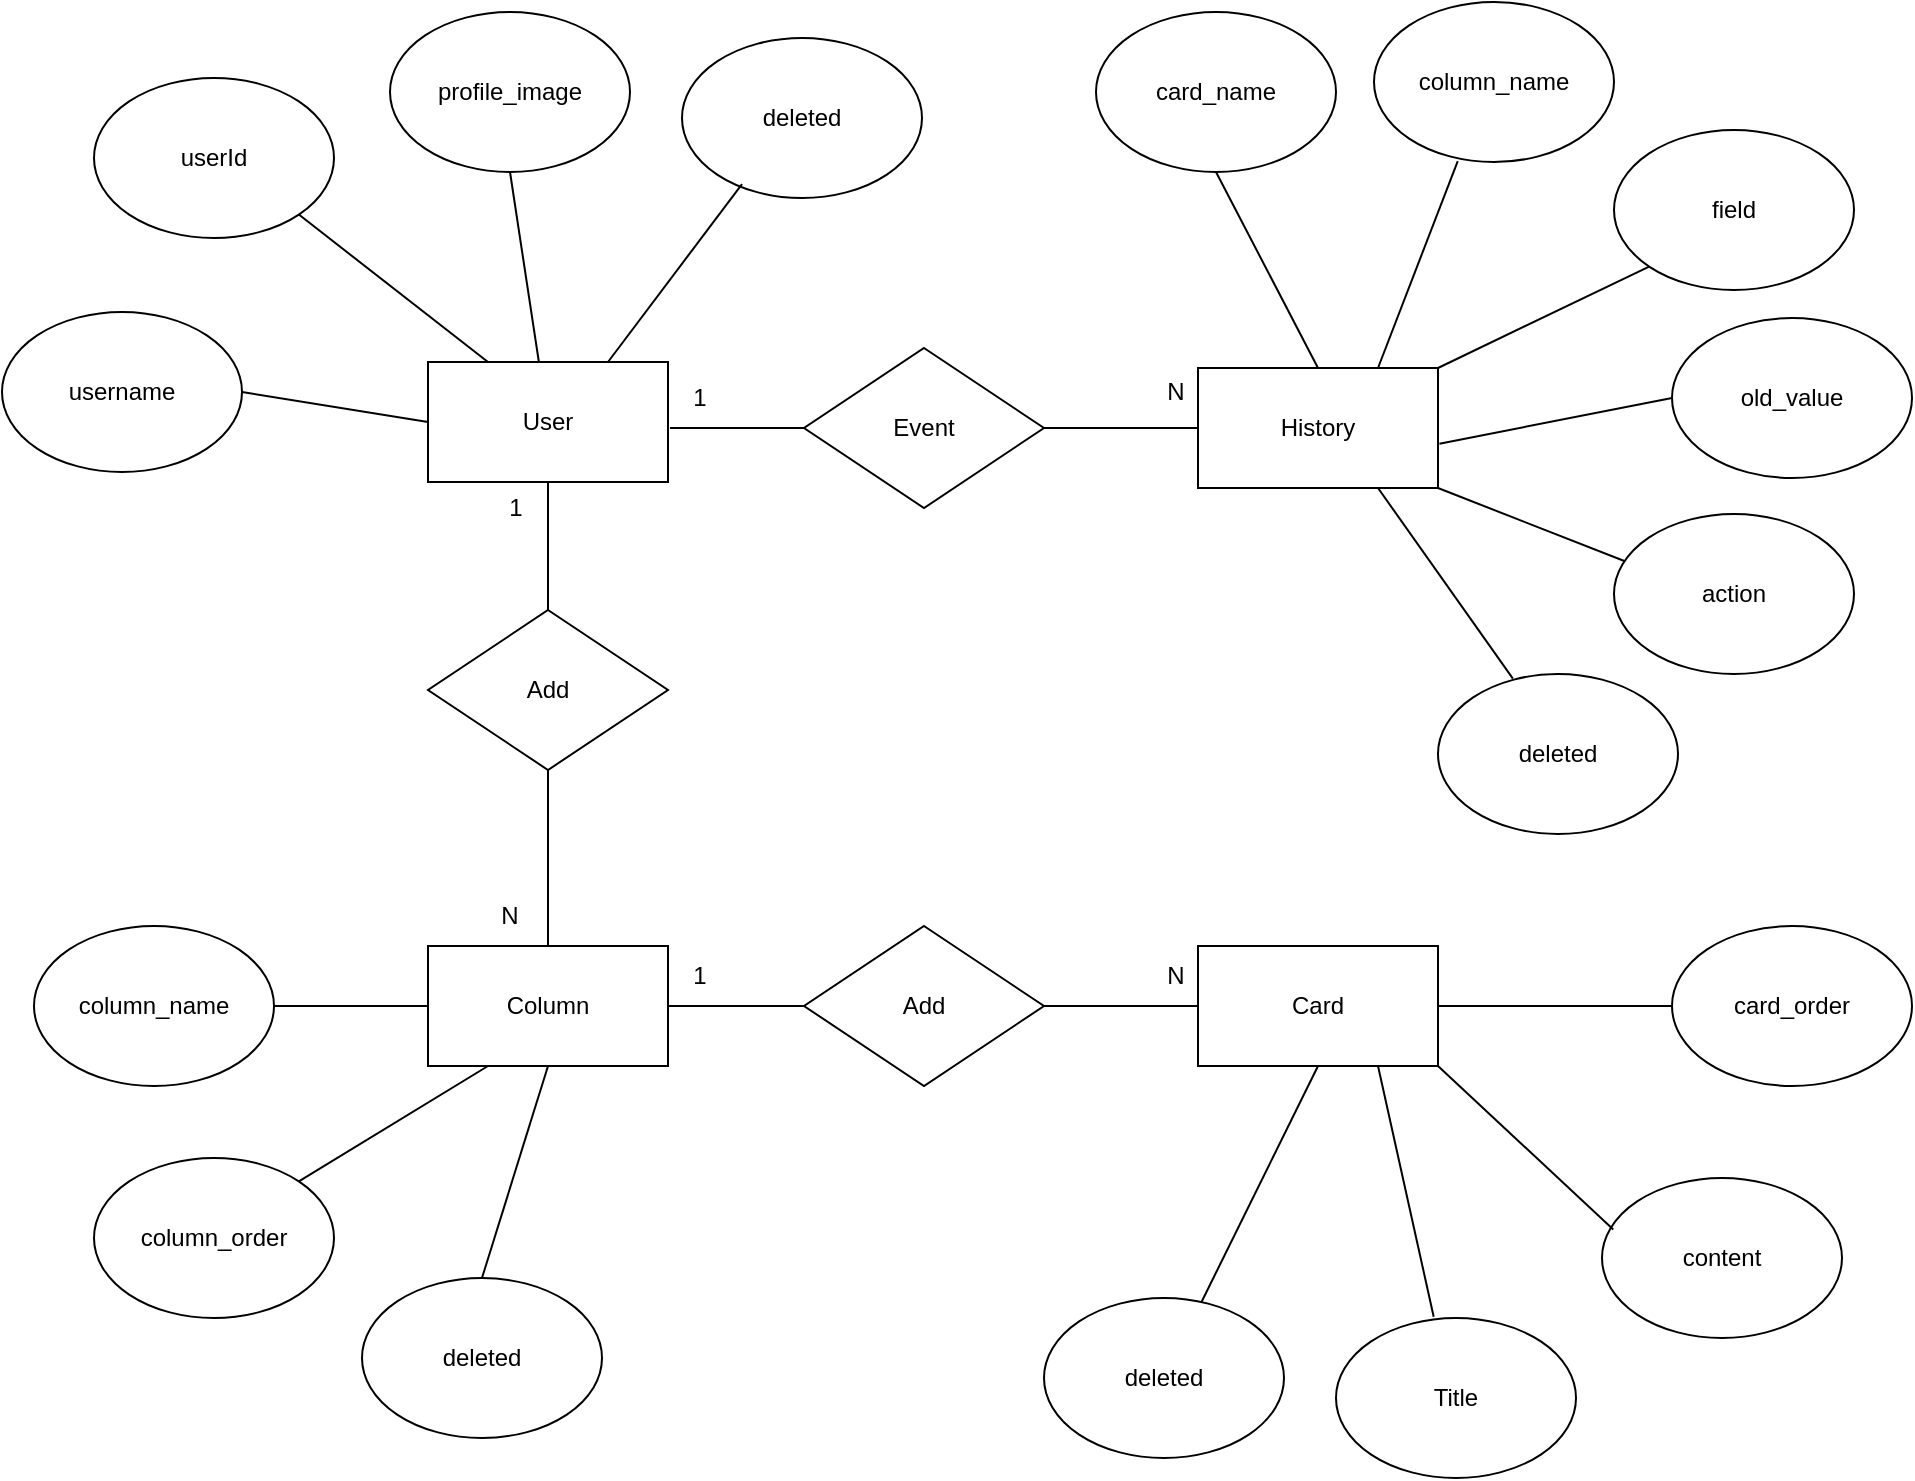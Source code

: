 <mxfile version="17.4.0" type="github" pages="2">
  <diagram id="R2lEEEUBdFMjLlhIrx00" name="ER-diagram">
    <mxGraphModel dx="1426" dy="783" grid="1" gridSize="10" guides="1" tooltips="1" connect="1" arrows="1" fold="1" page="1" pageScale="1" pageWidth="850" pageHeight="1100" math="0" shadow="0" extFonts="Permanent Marker^https://fonts.googleapis.com/css?family=Permanent+Marker">
      <root>
        <mxCell id="0" />
        <mxCell id="1" parent="0" />
        <mxCell id="cfTX0fv1FB1LnRoCR7CJ-1" value="User" style="rounded=0;whiteSpace=wrap;html=1;" parent="1" vertex="1">
          <mxGeometry x="283" y="362" width="120" height="60" as="geometry" />
        </mxCell>
        <mxCell id="cfTX0fv1FB1LnRoCR7CJ-3" value="Card" style="rounded=0;whiteSpace=wrap;html=1;" parent="1" vertex="1">
          <mxGeometry x="668" y="654" width="120" height="60" as="geometry" />
        </mxCell>
        <mxCell id="cfTX0fv1FB1LnRoCR7CJ-6" value="Column" style="rounded=0;whiteSpace=wrap;html=1;" parent="1" vertex="1">
          <mxGeometry x="283" y="654" width="120" height="60" as="geometry" />
        </mxCell>
        <mxCell id="cfTX0fv1FB1LnRoCR7CJ-7" value="Add" style="rhombus;whiteSpace=wrap;html=1;" parent="1" vertex="1">
          <mxGeometry x="471" y="644" width="120" height="80" as="geometry" />
        </mxCell>
        <mxCell id="cfTX0fv1FB1LnRoCR7CJ-8" value="" style="endArrow=none;html=1;rounded=0;exitX=1;exitY=0.5;exitDx=0;exitDy=0;entryX=0;entryY=0.5;entryDx=0;entryDy=0;" parent="1" source="cfTX0fv1FB1LnRoCR7CJ-6" target="cfTX0fv1FB1LnRoCR7CJ-7" edge="1">
          <mxGeometry width="50" height="50" relative="1" as="geometry">
            <mxPoint x="469" y="684" as="sourcePoint" />
            <mxPoint x="519" y="634" as="targetPoint" />
          </mxGeometry>
        </mxCell>
        <mxCell id="cfTX0fv1FB1LnRoCR7CJ-9" value="" style="endArrow=none;html=1;rounded=0;entryX=0;entryY=0.5;entryDx=0;entryDy=0;exitX=1;exitY=0.5;exitDx=0;exitDy=0;" parent="1" source="cfTX0fv1FB1LnRoCR7CJ-7" target="cfTX0fv1FB1LnRoCR7CJ-3" edge="1">
          <mxGeometry width="50" height="50" relative="1" as="geometry">
            <mxPoint x="469" y="684" as="sourcePoint" />
            <mxPoint x="519" y="634" as="targetPoint" />
          </mxGeometry>
        </mxCell>
        <mxCell id="cfTX0fv1FB1LnRoCR7CJ-10" value="1" style="text;html=1;strokeColor=none;fillColor=none;align=center;verticalAlign=middle;whiteSpace=wrap;rounded=0;" parent="1" vertex="1">
          <mxGeometry x="389" y="654" width="60" height="30" as="geometry" />
        </mxCell>
        <mxCell id="cfTX0fv1FB1LnRoCR7CJ-11" value="N" style="text;html=1;strokeColor=none;fillColor=none;align=center;verticalAlign=middle;whiteSpace=wrap;rounded=0;" parent="1" vertex="1">
          <mxGeometry x="627" y="654" width="60" height="30" as="geometry" />
        </mxCell>
        <mxCell id="cfTX0fv1FB1LnRoCR7CJ-14" value="History" style="rounded=0;whiteSpace=wrap;html=1;" parent="1" vertex="1">
          <mxGeometry x="668" y="365" width="120" height="60" as="geometry" />
        </mxCell>
        <mxCell id="cfTX0fv1FB1LnRoCR7CJ-15" value="card_name" style="ellipse;whiteSpace=wrap;html=1;" parent="1" vertex="1">
          <mxGeometry x="617" y="187" width="120" height="80" as="geometry" />
        </mxCell>
        <mxCell id="cfTX0fv1FB1LnRoCR7CJ-17" value="action" style="ellipse;whiteSpace=wrap;html=1;" parent="1" vertex="1">
          <mxGeometry x="876" y="438" width="120" height="80" as="geometry" />
        </mxCell>
        <mxCell id="cfTX0fv1FB1LnRoCR7CJ-26" value="1" style="text;html=1;strokeColor=none;fillColor=none;align=center;verticalAlign=middle;whiteSpace=wrap;rounded=0;" parent="1" vertex="1">
          <mxGeometry x="389" y="365" width="60" height="30" as="geometry" />
        </mxCell>
        <mxCell id="cfTX0fv1FB1LnRoCR7CJ-27" value="N" style="text;html=1;strokeColor=none;fillColor=none;align=center;verticalAlign=middle;whiteSpace=wrap;rounded=0;" parent="1" vertex="1">
          <mxGeometry x="627" y="362" width="60" height="30" as="geometry" />
        </mxCell>
        <mxCell id="cfTX0fv1FB1LnRoCR7CJ-31" value="" style="endArrow=none;html=1;rounded=0;exitX=0.5;exitY=0;exitDx=0;exitDy=0;entryX=0.5;entryY=1;entryDx=0;entryDy=0;" parent="1" source="cfTX0fv1FB1LnRoCR7CJ-14" target="cfTX0fv1FB1LnRoCR7CJ-15" edge="1">
          <mxGeometry width="50" height="50" relative="1" as="geometry">
            <mxPoint x="762" y="311" as="sourcePoint" />
            <mxPoint x="812" y="261" as="targetPoint" />
          </mxGeometry>
        </mxCell>
        <mxCell id="cfTX0fv1FB1LnRoCR7CJ-32" value="" style="endArrow=none;html=1;rounded=0;exitX=1;exitY=1;exitDx=0;exitDy=0;entryX=0.043;entryY=0.294;entryDx=0;entryDy=0;entryPerimeter=0;" parent="1" source="cfTX0fv1FB1LnRoCR7CJ-14" target="cfTX0fv1FB1LnRoCR7CJ-17" edge="1">
          <mxGeometry width="50" height="50" relative="1" as="geometry">
            <mxPoint x="794" y="350" as="sourcePoint" />
            <mxPoint x="651.0" y="294" as="targetPoint" />
          </mxGeometry>
        </mxCell>
        <mxCell id="cfTX0fv1FB1LnRoCR7CJ-37" value="Add" style="rhombus;whiteSpace=wrap;html=1;" parent="1" vertex="1">
          <mxGeometry x="283" y="486" width="120" height="80" as="geometry" />
        </mxCell>
        <mxCell id="cfTX0fv1FB1LnRoCR7CJ-39" value="" style="endArrow=none;html=1;rounded=0;entryX=0.5;entryY=1;entryDx=0;entryDy=0;exitX=0.5;exitY=0;exitDx=0;exitDy=0;" parent="1" source="cfTX0fv1FB1LnRoCR7CJ-6" target="cfTX0fv1FB1LnRoCR7CJ-37" edge="1">
          <mxGeometry width="50" height="50" relative="1" as="geometry">
            <mxPoint x="329" y="557" as="sourcePoint" />
            <mxPoint x="379" y="507" as="targetPoint" />
          </mxGeometry>
        </mxCell>
        <mxCell id="cfTX0fv1FB1LnRoCR7CJ-40" value="" style="endArrow=none;html=1;rounded=0;entryX=0.5;entryY=1;entryDx=0;entryDy=0;exitX=0.5;exitY=0;exitDx=0;exitDy=0;" parent="1" source="cfTX0fv1FB1LnRoCR7CJ-37" target="cfTX0fv1FB1LnRoCR7CJ-1" edge="1">
          <mxGeometry width="50" height="50" relative="1" as="geometry">
            <mxPoint x="161" y="617" as="sourcePoint" />
            <mxPoint x="210.92" y="547.92" as="targetPoint" />
          </mxGeometry>
        </mxCell>
        <mxCell id="cfTX0fv1FB1LnRoCR7CJ-43" value="N" style="text;html=1;strokeColor=none;fillColor=none;align=center;verticalAlign=middle;whiteSpace=wrap;rounded=0;" parent="1" vertex="1">
          <mxGeometry x="294" y="624" width="60" height="30" as="geometry" />
        </mxCell>
        <mxCell id="cfTX0fv1FB1LnRoCR7CJ-44" value="1" style="text;html=1;strokeColor=none;fillColor=none;align=center;verticalAlign=middle;whiteSpace=wrap;rounded=0;" parent="1" vertex="1">
          <mxGeometry x="297" y="420" width="60" height="30" as="geometry" />
        </mxCell>
        <mxCell id="cfTX0fv1FB1LnRoCR7CJ-48" value="Title" style="ellipse;whiteSpace=wrap;html=1;" parent="1" vertex="1">
          <mxGeometry x="737" y="840" width="120" height="80" as="geometry" />
        </mxCell>
        <mxCell id="cfTX0fv1FB1LnRoCR7CJ-49" value="content" style="ellipse;whiteSpace=wrap;html=1;" parent="1" vertex="1">
          <mxGeometry x="870" y="770" width="120" height="80" as="geometry" />
        </mxCell>
        <mxCell id="cfTX0fv1FB1LnRoCR7CJ-50" value="" style="endArrow=none;html=1;rounded=0;entryX=0.75;entryY=1;entryDx=0;entryDy=0;exitX=0.407;exitY=-0.008;exitDx=0;exitDy=0;exitPerimeter=0;" parent="1" source="cfTX0fv1FB1LnRoCR7CJ-48" target="cfTX0fv1FB1LnRoCR7CJ-3" edge="1">
          <mxGeometry width="50" height="50" relative="1" as="geometry">
            <mxPoint x="394" y="605" as="sourcePoint" />
            <mxPoint x="444" y="555" as="targetPoint" />
          </mxGeometry>
        </mxCell>
        <mxCell id="cfTX0fv1FB1LnRoCR7CJ-51" value="" style="endArrow=none;html=1;rounded=0;entryX=1;entryY=1;entryDx=0;entryDy=0;exitX=0.047;exitY=0.322;exitDx=0;exitDy=0;exitPerimeter=0;" parent="1" source="cfTX0fv1FB1LnRoCR7CJ-49" target="cfTX0fv1FB1LnRoCR7CJ-3" edge="1">
          <mxGeometry width="50" height="50" relative="1" as="geometry">
            <mxPoint x="771.64" y="794.6" as="sourcePoint" />
            <mxPoint x="739" y="724" as="targetPoint" />
          </mxGeometry>
        </mxCell>
        <mxCell id="cfTX0fv1FB1LnRoCR7CJ-52" value="username" style="ellipse;whiteSpace=wrap;html=1;" parent="1" vertex="1">
          <mxGeometry x="70" y="337" width="120" height="80" as="geometry" />
        </mxCell>
        <mxCell id="cfTX0fv1FB1LnRoCR7CJ-53" value="" style="endArrow=none;html=1;rounded=0;entryX=1;entryY=0.5;entryDx=0;entryDy=0;exitX=0;exitY=0.5;exitDx=0;exitDy=0;" parent="1" source="cfTX0fv1FB1LnRoCR7CJ-1" target="cfTX0fv1FB1LnRoCR7CJ-52" edge="1">
          <mxGeometry width="50" height="50" relative="1" as="geometry">
            <mxPoint x="363" y="506" as="sourcePoint" />
            <mxPoint x="413" y="456" as="targetPoint" />
          </mxGeometry>
        </mxCell>
        <mxCell id="cfTX0fv1FB1LnRoCR7CJ-54" value="profile_image" style="ellipse;whiteSpace=wrap;html=1;" parent="1" vertex="1">
          <mxGeometry x="264" y="187" width="120" height="80" as="geometry" />
        </mxCell>
        <mxCell id="cfTX0fv1FB1LnRoCR7CJ-55" value="" style="endArrow=none;html=1;rounded=0;entryX=0.5;entryY=1;entryDx=0;entryDy=0;" parent="1" source="cfTX0fv1FB1LnRoCR7CJ-1" target="cfTX0fv1FB1LnRoCR7CJ-54" edge="1">
          <mxGeometry width="50" height="50" relative="1" as="geometry">
            <mxPoint x="413" y="387" as="sourcePoint" />
            <mxPoint x="482.0" y="387" as="targetPoint" />
          </mxGeometry>
        </mxCell>
        <mxCell id="cfTX0fv1FB1LnRoCR7CJ-56" value="userId" style="ellipse;whiteSpace=wrap;html=1;" parent="1" vertex="1">
          <mxGeometry x="116" y="220" width="120" height="80" as="geometry" />
        </mxCell>
        <mxCell id="cfTX0fv1FB1LnRoCR7CJ-57" value="" style="endArrow=none;html=1;rounded=0;entryX=1;entryY=1;entryDx=0;entryDy=0;exitX=0.25;exitY=0;exitDx=0;exitDy=0;" parent="1" source="cfTX0fv1FB1LnRoCR7CJ-1" target="cfTX0fv1FB1LnRoCR7CJ-56" edge="1">
          <mxGeometry width="50" height="50" relative="1" as="geometry">
            <mxPoint x="413" y="372" as="sourcePoint" />
            <mxPoint x="499.574" y="322.284" as="targetPoint" />
          </mxGeometry>
        </mxCell>
        <mxCell id="cfTX0fv1FB1LnRoCR7CJ-58" value="column_name" style="ellipse;whiteSpace=wrap;html=1;" parent="1" vertex="1">
          <mxGeometry x="756" y="182" width="120" height="80" as="geometry" />
        </mxCell>
        <mxCell id="cfTX0fv1FB1LnRoCR7CJ-59" value="field" style="ellipse;whiteSpace=wrap;html=1;" parent="1" vertex="1">
          <mxGeometry x="876" y="246" width="120" height="80" as="geometry" />
        </mxCell>
        <mxCell id="cfTX0fv1FB1LnRoCR7CJ-60" value="" style="endArrow=none;html=1;rounded=0;entryX=0.349;entryY=0.994;entryDx=0;entryDy=0;exitX=0.75;exitY=0;exitDx=0;exitDy=0;entryPerimeter=0;" parent="1" source="cfTX0fv1FB1LnRoCR7CJ-14" target="cfTX0fv1FB1LnRoCR7CJ-58" edge="1">
          <mxGeometry width="50" height="50" relative="1" as="geometry">
            <mxPoint x="808" y="453" as="sourcePoint" />
            <mxPoint x="858" y="403" as="targetPoint" />
          </mxGeometry>
        </mxCell>
        <mxCell id="cfTX0fv1FB1LnRoCR7CJ-61" value="" style="endArrow=none;html=1;rounded=0;entryX=0;entryY=1;entryDx=0;entryDy=0;exitX=1;exitY=0;exitDx=0;exitDy=0;" parent="1" source="cfTX0fv1FB1LnRoCR7CJ-14" target="cfTX0fv1FB1LnRoCR7CJ-59" edge="1">
          <mxGeometry width="50" height="50" relative="1" as="geometry">
            <mxPoint x="764" y="350" as="sourcePoint" />
            <mxPoint x="702" y="230" as="targetPoint" />
          </mxGeometry>
        </mxCell>
        <mxCell id="cfTX0fv1FB1LnRoCR7CJ-62" value="old_value" style="ellipse;whiteSpace=wrap;html=1;" parent="1" vertex="1">
          <mxGeometry x="905" y="340" width="120" height="80" as="geometry" />
        </mxCell>
        <mxCell id="cfTX0fv1FB1LnRoCR7CJ-63" value="" style="endArrow=none;html=1;rounded=0;exitX=1.006;exitY=0.631;exitDx=0;exitDy=0;entryX=0;entryY=0.5;entryDx=0;entryDy=0;exitPerimeter=0;" parent="1" source="cfTX0fv1FB1LnRoCR7CJ-14" target="cfTX0fv1FB1LnRoCR7CJ-62" edge="1">
          <mxGeometry width="50" height="50" relative="1" as="geometry">
            <mxPoint x="854" y="365" as="sourcePoint" />
            <mxPoint x="962.44" y="332.08" as="targetPoint" />
          </mxGeometry>
        </mxCell>
        <mxCell id="cfTX0fv1FB1LnRoCR7CJ-65" value="column_name" style="ellipse;whiteSpace=wrap;html=1;" parent="1" vertex="1">
          <mxGeometry x="86" y="644" width="120" height="80" as="geometry" />
        </mxCell>
        <mxCell id="cfTX0fv1FB1LnRoCR7CJ-67" value="" style="endArrow=none;html=1;rounded=0;entryX=0;entryY=0.5;entryDx=0;entryDy=0;exitX=1;exitY=0.5;exitDx=0;exitDy=0;" parent="1" source="cfTX0fv1FB1LnRoCR7CJ-65" target="cfTX0fv1FB1LnRoCR7CJ-6" edge="1">
          <mxGeometry width="50" height="50" relative="1" as="geometry">
            <mxPoint x="86" y="545" as="sourcePoint" />
            <mxPoint x="136" y="495" as="targetPoint" />
          </mxGeometry>
        </mxCell>
        <mxCell id="cfTX0fv1FB1LnRoCR7CJ-68" value="column_order" style="ellipse;whiteSpace=wrap;html=1;" parent="1" vertex="1">
          <mxGeometry x="116" y="760" width="120" height="80" as="geometry" />
        </mxCell>
        <mxCell id="cfTX0fv1FB1LnRoCR7CJ-69" value="card_order" style="ellipse;whiteSpace=wrap;html=1;" parent="1" vertex="1">
          <mxGeometry x="905" y="644" width="120" height="80" as="geometry" />
        </mxCell>
        <mxCell id="cfTX0fv1FB1LnRoCR7CJ-70" value="" style="endArrow=none;html=1;rounded=0;entryX=0;entryY=0.5;entryDx=0;entryDy=0;exitX=1;exitY=0.5;exitDx=0;exitDy=0;" parent="1" source="cfTX0fv1FB1LnRoCR7CJ-3" target="cfTX0fv1FB1LnRoCR7CJ-69" edge="1">
          <mxGeometry width="50" height="50" relative="1" as="geometry">
            <mxPoint x="490" y="520" as="sourcePoint" />
            <mxPoint x="540" y="470" as="targetPoint" />
          </mxGeometry>
        </mxCell>
        <mxCell id="cfTX0fv1FB1LnRoCR7CJ-71" value="" style="endArrow=none;html=1;rounded=0;entryX=0.25;entryY=1;entryDx=0;entryDy=0;exitX=1;exitY=0;exitDx=0;exitDy=0;" parent="1" source="cfTX0fv1FB1LnRoCR7CJ-68" target="cfTX0fv1FB1LnRoCR7CJ-6" edge="1">
          <mxGeometry width="50" height="50" relative="1" as="geometry">
            <mxPoint x="490" y="520" as="sourcePoint" />
            <mxPoint x="540" y="470" as="targetPoint" />
          </mxGeometry>
        </mxCell>
        <mxCell id="cfTX0fv1FB1LnRoCR7CJ-72" value="Event" style="rhombus;whiteSpace=wrap;html=1;" parent="1" vertex="1">
          <mxGeometry x="471" y="355" width="120" height="80" as="geometry" />
        </mxCell>
        <mxCell id="cfTX0fv1FB1LnRoCR7CJ-75" value="" style="endArrow=none;html=1;rounded=0;entryX=0.25;entryY=1;entryDx=0;entryDy=0;exitX=0;exitY=0.5;exitDx=0;exitDy=0;" parent="1" source="cfTX0fv1FB1LnRoCR7CJ-72" target="cfTX0fv1FB1LnRoCR7CJ-26" edge="1">
          <mxGeometry width="50" height="50" relative="1" as="geometry">
            <mxPoint x="353" y="496" as="sourcePoint" />
            <mxPoint x="353" y="432" as="targetPoint" />
          </mxGeometry>
        </mxCell>
        <mxCell id="cfTX0fv1FB1LnRoCR7CJ-76" value="" style="endArrow=none;html=1;rounded=0;entryX=1;entryY=0.5;entryDx=0;entryDy=0;exitX=0;exitY=0.5;exitDx=0;exitDy=0;" parent="1" source="cfTX0fv1FB1LnRoCR7CJ-14" target="cfTX0fv1FB1LnRoCR7CJ-72" edge="1">
          <mxGeometry width="50" height="50" relative="1" as="geometry">
            <mxPoint x="481" y="405" as="sourcePoint" />
            <mxPoint x="414" y="405" as="targetPoint" />
          </mxGeometry>
        </mxCell>
        <mxCell id="cfTX0fv1FB1LnRoCR7CJ-77" value="deleted" style="ellipse;whiteSpace=wrap;html=1;" parent="1" vertex="1">
          <mxGeometry x="410" y="200" width="120" height="80" as="geometry" />
        </mxCell>
        <mxCell id="cfTX0fv1FB1LnRoCR7CJ-78" value="" style="endArrow=none;html=1;rounded=0;entryX=0.25;entryY=0.913;entryDx=0;entryDy=0;entryPerimeter=0;exitX=0.75;exitY=0;exitDx=0;exitDy=0;" parent="1" source="cfTX0fv1FB1LnRoCR7CJ-1" target="cfTX0fv1FB1LnRoCR7CJ-77" edge="1">
          <mxGeometry width="50" height="50" relative="1" as="geometry">
            <mxPoint x="490" y="550" as="sourcePoint" />
            <mxPoint x="540" y="500" as="targetPoint" />
          </mxGeometry>
        </mxCell>
        <mxCell id="cfTX0fv1FB1LnRoCR7CJ-79" value="deleted" style="ellipse;whiteSpace=wrap;html=1;" parent="1" vertex="1">
          <mxGeometry x="788" y="518" width="120" height="80" as="geometry" />
        </mxCell>
        <mxCell id="cfTX0fv1FB1LnRoCR7CJ-80" value="" style="endArrow=none;html=1;rounded=0;entryX=0.312;entryY=0.029;entryDx=0;entryDy=0;entryPerimeter=0;exitX=0.75;exitY=1;exitDx=0;exitDy=0;" parent="1" source="cfTX0fv1FB1LnRoCR7CJ-14" target="cfTX0fv1FB1LnRoCR7CJ-79" edge="1">
          <mxGeometry width="50" height="50" relative="1" as="geometry">
            <mxPoint x="383" y="372" as="sourcePoint" />
            <mxPoint x="450" y="283.04" as="targetPoint" />
          </mxGeometry>
        </mxCell>
        <mxCell id="cfTX0fv1FB1LnRoCR7CJ-82" value="deleted" style="ellipse;whiteSpace=wrap;html=1;" parent="1" vertex="1">
          <mxGeometry x="591" y="830" width="120" height="80" as="geometry" />
        </mxCell>
        <mxCell id="cfTX0fv1FB1LnRoCR7CJ-83" value="" style="endArrow=none;html=1;rounded=0;entryX=0.5;entryY=1;entryDx=0;entryDy=0;" parent="1" source="cfTX0fv1FB1LnRoCR7CJ-82" target="cfTX0fv1FB1LnRoCR7CJ-3" edge="1">
          <mxGeometry width="50" height="50" relative="1" as="geometry">
            <mxPoint x="768" y="435" as="sourcePoint" />
            <mxPoint x="827.44" y="522.32" as="targetPoint" />
          </mxGeometry>
        </mxCell>
        <mxCell id="cfTX0fv1FB1LnRoCR7CJ-84" value="deleted" style="ellipse;whiteSpace=wrap;html=1;" parent="1" vertex="1">
          <mxGeometry x="250" y="820" width="120" height="80" as="geometry" />
        </mxCell>
        <mxCell id="cfTX0fv1FB1LnRoCR7CJ-85" value="" style="endArrow=none;html=1;rounded=0;entryX=0.5;entryY=1;entryDx=0;entryDy=0;exitX=0.5;exitY=0;exitDx=0;exitDy=0;" parent="1" source="cfTX0fv1FB1LnRoCR7CJ-84" target="cfTX0fv1FB1LnRoCR7CJ-6" edge="1">
          <mxGeometry width="50" height="50" relative="1" as="geometry">
            <mxPoint x="228.426" y="781.716" as="sourcePoint" />
            <mxPoint x="323" y="724" as="targetPoint" />
          </mxGeometry>
        </mxCell>
      </root>
    </mxGraphModel>
  </diagram>
  <diagram id="3Mj_N4ceJ7-gKBOsm1vR" name="Schema">
    <mxGraphModel dx="829" dy="817" grid="1" gridSize="10" guides="1" tooltips="1" connect="1" arrows="1" fold="1" page="1" pageScale="1" pageWidth="827" pageHeight="1169" math="0" shadow="0">
      <root>
        <mxCell id="0" />
        <mxCell id="1" parent="0" />
        <mxCell id="s-Qw_RlzwjVVCReGhYUF-1" value="User" style="shape=table;startSize=30;container=1;collapsible=1;childLayout=tableLayout;fixedRows=1;rowLines=0;fontStyle=1;align=center;resizeLast=1;" vertex="1" parent="1">
          <mxGeometry x="90" y="120" width="220" height="160" as="geometry" />
        </mxCell>
        <mxCell id="s-Qw_RlzwjVVCReGhYUF-2" value="" style="shape=tableRow;horizontal=0;startSize=0;swimlaneHead=0;swimlaneBody=0;fillColor=none;collapsible=0;dropTarget=0;points=[[0,0.5],[1,0.5]];portConstraint=eastwest;top=0;left=0;right=0;bottom=1;" vertex="1" parent="s-Qw_RlzwjVVCReGhYUF-1">
          <mxGeometry y="30" width="220" height="30" as="geometry" />
        </mxCell>
        <mxCell id="s-Qw_RlzwjVVCReGhYUF-3" value="PK" style="shape=partialRectangle;connectable=0;fillColor=none;top=0;left=0;bottom=0;right=0;fontStyle=1;overflow=hidden;" vertex="1" parent="s-Qw_RlzwjVVCReGhYUF-2">
          <mxGeometry width="30" height="30" as="geometry">
            <mxRectangle width="30" height="30" as="alternateBounds" />
          </mxGeometry>
        </mxCell>
        <mxCell id="s-Qw_RlzwjVVCReGhYUF-4" value="user_id" style="shape=partialRectangle;connectable=0;fillColor=none;top=0;left=0;bottom=0;right=0;align=left;spacingLeft=6;fontStyle=5;overflow=hidden;" vertex="1" parent="s-Qw_RlzwjVVCReGhYUF-2">
          <mxGeometry x="30" width="190" height="30" as="geometry">
            <mxRectangle width="190" height="30" as="alternateBounds" />
          </mxGeometry>
        </mxCell>
        <mxCell id="s-Qw_RlzwjVVCReGhYUF-5" value="" style="shape=tableRow;horizontal=0;startSize=0;swimlaneHead=0;swimlaneBody=0;fillColor=none;collapsible=0;dropTarget=0;points=[[0,0.5],[1,0.5]];portConstraint=eastwest;top=0;left=0;right=0;bottom=0;" vertex="1" parent="s-Qw_RlzwjVVCReGhYUF-1">
          <mxGeometry y="60" width="220" height="30" as="geometry" />
        </mxCell>
        <mxCell id="s-Qw_RlzwjVVCReGhYUF-6" value="" style="shape=partialRectangle;connectable=0;fillColor=none;top=0;left=0;bottom=0;right=0;editable=1;overflow=hidden;" vertex="1" parent="s-Qw_RlzwjVVCReGhYUF-5">
          <mxGeometry width="30" height="30" as="geometry">
            <mxRectangle width="30" height="30" as="alternateBounds" />
          </mxGeometry>
        </mxCell>
        <mxCell id="s-Qw_RlzwjVVCReGhYUF-7" value="username        " style="shape=partialRectangle;connectable=0;fillColor=none;top=0;left=0;bottom=0;right=0;align=left;spacingLeft=6;overflow=hidden;" vertex="1" parent="s-Qw_RlzwjVVCReGhYUF-5">
          <mxGeometry x="30" width="190" height="30" as="geometry">
            <mxRectangle width="190" height="30" as="alternateBounds" />
          </mxGeometry>
        </mxCell>
        <mxCell id="s-Qw_RlzwjVVCReGhYUF-8" value="" style="shape=tableRow;horizontal=0;startSize=0;swimlaneHead=0;swimlaneBody=0;fillColor=none;collapsible=0;dropTarget=0;points=[[0,0.5],[1,0.5]];portConstraint=eastwest;top=0;left=0;right=0;bottom=0;" vertex="1" parent="s-Qw_RlzwjVVCReGhYUF-1">
          <mxGeometry y="90" width="220" height="30" as="geometry" />
        </mxCell>
        <mxCell id="s-Qw_RlzwjVVCReGhYUF-9" value="            " style="shape=partialRectangle;connectable=0;fillColor=none;top=0;left=0;bottom=0;right=0;editable=1;overflow=hidden;" vertex="1" parent="s-Qw_RlzwjVVCReGhYUF-8">
          <mxGeometry width="30" height="30" as="geometry">
            <mxRectangle width="30" height="30" as="alternateBounds" />
          </mxGeometry>
        </mxCell>
        <mxCell id="s-Qw_RlzwjVVCReGhYUF-10" value="profile_image" style="shape=partialRectangle;connectable=0;fillColor=none;top=0;left=0;bottom=0;right=0;align=left;spacingLeft=6;overflow=hidden;" vertex="1" parent="s-Qw_RlzwjVVCReGhYUF-8">
          <mxGeometry x="30" width="190" height="30" as="geometry">
            <mxRectangle width="190" height="30" as="alternateBounds" />
          </mxGeometry>
        </mxCell>
        <mxCell id="s-Qw_RlzwjVVCReGhYUF-11" value="" style="shape=tableRow;horizontal=0;startSize=0;swimlaneHead=0;swimlaneBody=0;fillColor=none;collapsible=0;dropTarget=0;points=[[0,0.5],[1,0.5]];portConstraint=eastwest;top=0;left=0;right=0;bottom=0;" vertex="1" parent="s-Qw_RlzwjVVCReGhYUF-1">
          <mxGeometry y="120" width="220" height="30" as="geometry" />
        </mxCell>
        <mxCell id="s-Qw_RlzwjVVCReGhYUF-12" value="" style="shape=partialRectangle;connectable=0;fillColor=none;top=0;left=0;bottom=0;right=0;editable=1;overflow=hidden;" vertex="1" parent="s-Qw_RlzwjVVCReGhYUF-11">
          <mxGeometry width="30" height="30" as="geometry">
            <mxRectangle width="30" height="30" as="alternateBounds" />
          </mxGeometry>
        </mxCell>
        <mxCell id="s-Qw_RlzwjVVCReGhYUF-13" value="deleted" style="shape=partialRectangle;connectable=0;fillColor=none;top=0;left=0;bottom=0;right=0;align=left;spacingLeft=6;overflow=hidden;" vertex="1" parent="s-Qw_RlzwjVVCReGhYUF-11">
          <mxGeometry x="30" width="190" height="30" as="geometry">
            <mxRectangle width="190" height="30" as="alternateBounds" />
          </mxGeometry>
        </mxCell>
        <mxCell id="s-Qw_RlzwjVVCReGhYUF-26" value="" style="shape=tableRow;horizontal=0;startSize=0;swimlaneHead=0;swimlaneBody=0;fillColor=none;collapsible=0;dropTarget=0;points=[[0,0.5],[1,0.5]];portConstraint=eastwest;top=0;left=0;right=0;bottom=0;" vertex="1" parent="1">
          <mxGeometry x="90" y="270" width="220" height="30" as="geometry" />
        </mxCell>
        <mxCell id="s-Qw_RlzwjVVCReGhYUF-27" value="" style="shape=partialRectangle;connectable=0;fillColor=none;top=0;left=0;bottom=0;right=0;editable=1;overflow=hidden;" vertex="1" parent="s-Qw_RlzwjVVCReGhYUF-26">
          <mxGeometry width="30" height="30" as="geometry">
            <mxRectangle width="30" height="30" as="alternateBounds" />
          </mxGeometry>
        </mxCell>
        <mxCell id="s-Qw_RlzwjVVCReGhYUF-32" value="" style="shape=tableRow;horizontal=0;startSize=0;swimlaneHead=0;swimlaneBody=0;fillColor=none;collapsible=0;dropTarget=0;points=[[0,0.5],[1,0.5]];portConstraint=eastwest;top=0;left=0;right=0;bottom=0;" vertex="1" parent="1">
          <mxGeometry x="90" y="290" width="220" height="30" as="geometry" />
        </mxCell>
        <mxCell id="s-Qw_RlzwjVVCReGhYUF-33" value="" style="shape=partialRectangle;connectable=0;fillColor=none;top=0;left=0;bottom=0;right=0;editable=1;overflow=hidden;" vertex="1" parent="s-Qw_RlzwjVVCReGhYUF-32">
          <mxGeometry width="30" height="30" as="geometry">
            <mxRectangle width="30" height="30" as="alternateBounds" />
          </mxGeometry>
        </mxCell>
        <mxCell id="s-Qw_RlzwjVVCReGhYUF-35" value="History" style="shape=table;startSize=30;container=1;collapsible=1;childLayout=tableLayout;fixedRows=1;rowLines=0;fontStyle=1;align=center;resizeLast=1;" vertex="1" parent="1">
          <mxGeometry x="420" y="120" width="220" height="280" as="geometry" />
        </mxCell>
        <mxCell id="s-Qw_RlzwjVVCReGhYUF-36" value="" style="shape=tableRow;horizontal=0;startSize=0;swimlaneHead=0;swimlaneBody=0;fillColor=none;collapsible=0;dropTarget=0;points=[[0,0.5],[1,0.5]];portConstraint=eastwest;top=0;left=0;right=0;bottom=1;" vertex="1" parent="s-Qw_RlzwjVVCReGhYUF-35">
          <mxGeometry y="30" width="220" height="30" as="geometry" />
        </mxCell>
        <mxCell id="s-Qw_RlzwjVVCReGhYUF-37" value="PK" style="shape=partialRectangle;connectable=0;fillColor=none;top=0;left=0;bottom=0;right=0;fontStyle=1;overflow=hidden;" vertex="1" parent="s-Qw_RlzwjVVCReGhYUF-36">
          <mxGeometry width="30" height="30" as="geometry">
            <mxRectangle width="30" height="30" as="alternateBounds" />
          </mxGeometry>
        </mxCell>
        <mxCell id="s-Qw_RlzwjVVCReGhYUF-38" value="history_id" style="shape=partialRectangle;connectable=0;fillColor=none;top=0;left=0;bottom=0;right=0;align=left;spacingLeft=6;fontStyle=5;overflow=hidden;" vertex="1" parent="s-Qw_RlzwjVVCReGhYUF-36">
          <mxGeometry x="30" width="190" height="30" as="geometry">
            <mxRectangle width="190" height="30" as="alternateBounds" />
          </mxGeometry>
        </mxCell>
        <mxCell id="s-Qw_RlzwjVVCReGhYUF-39" value="" style="shape=tableRow;horizontal=0;startSize=0;swimlaneHead=0;swimlaneBody=0;fillColor=none;collapsible=0;dropTarget=0;points=[[0,0.5],[1,0.5]];portConstraint=eastwest;top=0;left=0;right=0;bottom=0;" vertex="1" parent="s-Qw_RlzwjVVCReGhYUF-35">
          <mxGeometry y="60" width="220" height="30" as="geometry" />
        </mxCell>
        <mxCell id="s-Qw_RlzwjVVCReGhYUF-40" value="FK" style="shape=partialRectangle;connectable=0;fillColor=none;top=0;left=0;bottom=0;right=0;editable=1;overflow=hidden;fontStyle=1" vertex="1" parent="s-Qw_RlzwjVVCReGhYUF-39">
          <mxGeometry width="30" height="30" as="geometry">
            <mxRectangle width="30" height="30" as="alternateBounds" />
          </mxGeometry>
        </mxCell>
        <mxCell id="s-Qw_RlzwjVVCReGhYUF-41" value="user_id" style="shape=partialRectangle;connectable=0;fillColor=none;top=0;left=0;bottom=0;right=0;align=left;spacingLeft=6;overflow=hidden;" vertex="1" parent="s-Qw_RlzwjVVCReGhYUF-39">
          <mxGeometry x="30" width="190" height="30" as="geometry">
            <mxRectangle width="190" height="30" as="alternateBounds" />
          </mxGeometry>
        </mxCell>
        <mxCell id="s-Qw_RlzwjVVCReGhYUF-42" value="" style="shape=tableRow;horizontal=0;startSize=0;swimlaneHead=0;swimlaneBody=0;fillColor=none;collapsible=0;dropTarget=0;points=[[0,0.5],[1,0.5]];portConstraint=eastwest;top=0;left=0;right=0;bottom=0;" vertex="1" parent="s-Qw_RlzwjVVCReGhYUF-35">
          <mxGeometry y="90" width="220" height="30" as="geometry" />
        </mxCell>
        <mxCell id="s-Qw_RlzwjVVCReGhYUF-43" value="            " style="shape=partialRectangle;connectable=0;fillColor=none;top=0;left=0;bottom=0;right=0;editable=1;overflow=hidden;" vertex="1" parent="s-Qw_RlzwjVVCReGhYUF-42">
          <mxGeometry width="30" height="30" as="geometry">
            <mxRectangle width="30" height="30" as="alternateBounds" />
          </mxGeometry>
        </mxCell>
        <mxCell id="s-Qw_RlzwjVVCReGhYUF-44" value="title" style="shape=partialRectangle;connectable=0;fillColor=none;top=0;left=0;bottom=0;right=0;align=left;spacingLeft=6;overflow=hidden;" vertex="1" parent="s-Qw_RlzwjVVCReGhYUF-42">
          <mxGeometry x="30" width="190" height="30" as="geometry">
            <mxRectangle width="190" height="30" as="alternateBounds" />
          </mxGeometry>
        </mxCell>
        <mxCell id="s-Qw_RlzwjVVCReGhYUF-45" value="" style="shape=tableRow;horizontal=0;startSize=0;swimlaneHead=0;swimlaneBody=0;fillColor=none;collapsible=0;dropTarget=0;points=[[0,0.5],[1,0.5]];portConstraint=eastwest;top=0;left=0;right=0;bottom=0;" vertex="1" parent="s-Qw_RlzwjVVCReGhYUF-35">
          <mxGeometry y="120" width="220" height="30" as="geometry" />
        </mxCell>
        <mxCell id="s-Qw_RlzwjVVCReGhYUF-46" value="" style="shape=partialRectangle;connectable=0;fillColor=none;top=0;left=0;bottom=0;right=0;editable=1;overflow=hidden;" vertex="1" parent="s-Qw_RlzwjVVCReGhYUF-45">
          <mxGeometry width="30" height="30" as="geometry">
            <mxRectangle width="30" height="30" as="alternateBounds" />
          </mxGeometry>
        </mxCell>
        <mxCell id="s-Qw_RlzwjVVCReGhYUF-47" value="column_name" style="shape=partialRectangle;connectable=0;fillColor=none;top=0;left=0;bottom=0;right=0;align=left;spacingLeft=6;overflow=hidden;" vertex="1" parent="s-Qw_RlzwjVVCReGhYUF-45">
          <mxGeometry x="30" width="190" height="30" as="geometry">
            <mxRectangle width="190" height="30" as="alternateBounds" />
          </mxGeometry>
        </mxCell>
        <mxCell id="s-Qw_RlzwjVVCReGhYUF-48" value="" style="shape=tableRow;horizontal=0;startSize=0;swimlaneHead=0;swimlaneBody=0;fillColor=none;collapsible=0;dropTarget=0;points=[[0,0.5],[1,0.5]];portConstraint=eastwest;top=0;left=0;right=0;bottom=0;" vertex="1" parent="1">
          <mxGeometry x="420" y="270" width="220" height="30" as="geometry" />
        </mxCell>
        <mxCell id="s-Qw_RlzwjVVCReGhYUF-49" value="" style="shape=partialRectangle;connectable=0;fillColor=none;top=0;left=0;bottom=0;right=0;editable=1;overflow=hidden;" vertex="1" parent="s-Qw_RlzwjVVCReGhYUF-48">
          <mxGeometry width="30" height="30" as="geometry">
            <mxRectangle width="30" height="30" as="alternateBounds" />
          </mxGeometry>
        </mxCell>
        <mxCell id="s-Qw_RlzwjVVCReGhYUF-50" value="" style="shape=tableRow;horizontal=0;startSize=0;swimlaneHead=0;swimlaneBody=0;fillColor=none;collapsible=0;dropTarget=0;points=[[0,0.5],[1,0.5]];portConstraint=eastwest;top=0;left=0;right=0;bottom=0;" vertex="1" parent="1">
          <mxGeometry x="420" y="290" width="220" height="30" as="geometry" />
        </mxCell>
        <mxCell id="s-Qw_RlzwjVVCReGhYUF-51" value="" style="shape=partialRectangle;connectable=0;fillColor=none;top=0;left=0;bottom=0;right=0;editable=1;overflow=hidden;" vertex="1" parent="s-Qw_RlzwjVVCReGhYUF-50">
          <mxGeometry width="30" height="30" as="geometry">
            <mxRectangle width="30" height="30" as="alternateBounds" />
          </mxGeometry>
        </mxCell>
        <mxCell id="s-Qw_RlzwjVVCReGhYUF-55" value="" style="shape=tableRow;horizontal=0;startSize=0;swimlaneHead=0;swimlaneBody=0;fillColor=none;collapsible=0;dropTarget=0;points=[[0,0.5],[1,0.5]];portConstraint=eastwest;top=0;left=0;right=0;bottom=0;" vertex="1" parent="1">
          <mxGeometry x="420" y="300" width="220" height="30" as="geometry" />
        </mxCell>
        <mxCell id="s-Qw_RlzwjVVCReGhYUF-56" value="" style="shape=partialRectangle;connectable=0;fillColor=none;top=0;left=0;bottom=0;right=0;editable=1;overflow=hidden;" vertex="1" parent="s-Qw_RlzwjVVCReGhYUF-55">
          <mxGeometry width="30" height="30" as="geometry">
            <mxRectangle width="30" height="30" as="alternateBounds" />
          </mxGeometry>
        </mxCell>
        <mxCell id="s-Qw_RlzwjVVCReGhYUF-57" value="old_value    " style="shape=partialRectangle;connectable=0;fillColor=none;top=0;left=0;bottom=0;right=0;align=left;spacingLeft=6;overflow=hidden;" vertex="1" parent="s-Qw_RlzwjVVCReGhYUF-55">
          <mxGeometry x="30" width="190" height="30" as="geometry">
            <mxRectangle width="190" height="30" as="alternateBounds" />
          </mxGeometry>
        </mxCell>
        <mxCell id="s-Qw_RlzwjVVCReGhYUF-58" value="action" style="shape=partialRectangle;connectable=0;fillColor=none;top=0;left=0;bottom=0;right=0;align=left;spacingLeft=6;overflow=hidden;" vertex="1" parent="1">
          <mxGeometry x="450" y="330" width="190" height="30" as="geometry">
            <mxRectangle width="190" height="30" as="alternateBounds" />
          </mxGeometry>
        </mxCell>
        <mxCell id="s-Qw_RlzwjVVCReGhYUF-62" value="" style="shape=tableRow;horizontal=0;startSize=0;swimlaneHead=0;swimlaneBody=0;fillColor=none;collapsible=0;dropTarget=0;points=[[0,0.5],[1,0.5]];portConstraint=eastwest;top=0;left=0;right=0;bottom=0;" vertex="1" parent="1">
          <mxGeometry x="420" y="270" width="220" height="30" as="geometry" />
        </mxCell>
        <mxCell id="s-Qw_RlzwjVVCReGhYUF-63" value="" style="shape=partialRectangle;connectable=0;fillColor=none;top=0;left=0;bottom=0;right=0;editable=1;overflow=hidden;" vertex="1" parent="s-Qw_RlzwjVVCReGhYUF-62">
          <mxGeometry width="30" height="30" as="geometry">
            <mxRectangle width="30" height="30" as="alternateBounds" />
          </mxGeometry>
        </mxCell>
        <mxCell id="s-Qw_RlzwjVVCReGhYUF-64" value="field" style="shape=partialRectangle;connectable=0;fillColor=none;top=0;left=0;bottom=0;right=0;align=left;spacingLeft=6;overflow=hidden;" vertex="1" parent="s-Qw_RlzwjVVCReGhYUF-62">
          <mxGeometry x="30" width="190" height="30" as="geometry">
            <mxRectangle width="190" height="30" as="alternateBounds" />
          </mxGeometry>
        </mxCell>
        <mxCell id="s-Qw_RlzwjVVCReGhYUF-78" value="deleted" style="shape=partialRectangle;connectable=0;fillColor=none;top=0;left=0;bottom=0;right=0;align=left;spacingLeft=6;overflow=hidden;" vertex="1" parent="1">
          <mxGeometry x="450" y="360" width="190" height="30" as="geometry">
            <mxRectangle width="190" height="30" as="alternateBounds" />
          </mxGeometry>
        </mxCell>
        <mxCell id="s-Qw_RlzwjVVCReGhYUF-79" value="Column" style="shape=table;startSize=30;container=1;collapsible=1;childLayout=tableLayout;fixedRows=1;rowLines=0;fontStyle=1;align=center;resizeLast=1;" vertex="1" parent="1">
          <mxGeometry x="90" y="500" width="220" height="220" as="geometry" />
        </mxCell>
        <mxCell id="s-Qw_RlzwjVVCReGhYUF-80" value="" style="shape=tableRow;horizontal=0;startSize=0;swimlaneHead=0;swimlaneBody=0;fillColor=none;collapsible=0;dropTarget=0;points=[[0,0.5],[1,0.5]];portConstraint=eastwest;top=0;left=0;right=0;bottom=1;" vertex="1" parent="s-Qw_RlzwjVVCReGhYUF-79">
          <mxGeometry y="30" width="220" height="30" as="geometry" />
        </mxCell>
        <mxCell id="s-Qw_RlzwjVVCReGhYUF-81" value="PK" style="shape=partialRectangle;connectable=0;fillColor=none;top=0;left=0;bottom=0;right=0;fontStyle=1;overflow=hidden;" vertex="1" parent="s-Qw_RlzwjVVCReGhYUF-80">
          <mxGeometry width="30" height="30" as="geometry">
            <mxRectangle width="30" height="30" as="alternateBounds" />
          </mxGeometry>
        </mxCell>
        <mxCell id="s-Qw_RlzwjVVCReGhYUF-82" value="column_id" style="shape=partialRectangle;connectable=0;fillColor=none;top=0;left=0;bottom=0;right=0;align=left;spacingLeft=6;fontStyle=5;overflow=hidden;" vertex="1" parent="s-Qw_RlzwjVVCReGhYUF-80">
          <mxGeometry x="30" width="190" height="30" as="geometry">
            <mxRectangle width="190" height="30" as="alternateBounds" />
          </mxGeometry>
        </mxCell>
        <mxCell id="s-Qw_RlzwjVVCReGhYUF-83" value="" style="shape=tableRow;horizontal=0;startSize=0;swimlaneHead=0;swimlaneBody=0;fillColor=none;collapsible=0;dropTarget=0;points=[[0,0.5],[1,0.5]];portConstraint=eastwest;top=0;left=0;right=0;bottom=0;" vertex="1" parent="s-Qw_RlzwjVVCReGhYUF-79">
          <mxGeometry y="60" width="220" height="30" as="geometry" />
        </mxCell>
        <mxCell id="s-Qw_RlzwjVVCReGhYUF-84" value="FK" style="shape=partialRectangle;connectable=0;fillColor=none;top=0;left=0;bottom=0;right=0;editable=1;overflow=hidden;fontStyle=1" vertex="1" parent="s-Qw_RlzwjVVCReGhYUF-83">
          <mxGeometry width="30" height="30" as="geometry">
            <mxRectangle width="30" height="30" as="alternateBounds" />
          </mxGeometry>
        </mxCell>
        <mxCell id="s-Qw_RlzwjVVCReGhYUF-85" value="user_id" style="shape=partialRectangle;connectable=0;fillColor=none;top=0;left=0;bottom=0;right=0;align=left;spacingLeft=6;overflow=hidden;" vertex="1" parent="s-Qw_RlzwjVVCReGhYUF-83">
          <mxGeometry x="30" width="190" height="30" as="geometry">
            <mxRectangle width="190" height="30" as="alternateBounds" />
          </mxGeometry>
        </mxCell>
        <mxCell id="s-Qw_RlzwjVVCReGhYUF-86" value="" style="shape=tableRow;horizontal=0;startSize=0;swimlaneHead=0;swimlaneBody=0;fillColor=none;collapsible=0;dropTarget=0;points=[[0,0.5],[1,0.5]];portConstraint=eastwest;top=0;left=0;right=0;bottom=0;" vertex="1" parent="s-Qw_RlzwjVVCReGhYUF-79">
          <mxGeometry y="90" width="220" height="30" as="geometry" />
        </mxCell>
        <mxCell id="s-Qw_RlzwjVVCReGhYUF-87" value="            " style="shape=partialRectangle;connectable=0;fillColor=none;top=0;left=0;bottom=0;right=0;editable=1;overflow=hidden;" vertex="1" parent="s-Qw_RlzwjVVCReGhYUF-86">
          <mxGeometry width="30" height="30" as="geometry">
            <mxRectangle width="30" height="30" as="alternateBounds" />
          </mxGeometry>
        </mxCell>
        <mxCell id="s-Qw_RlzwjVVCReGhYUF-88" value="column_name" style="shape=partialRectangle;connectable=0;fillColor=none;top=0;left=0;bottom=0;right=0;align=left;spacingLeft=6;overflow=hidden;" vertex="1" parent="s-Qw_RlzwjVVCReGhYUF-86">
          <mxGeometry x="30" width="190" height="30" as="geometry">
            <mxRectangle width="190" height="30" as="alternateBounds" />
          </mxGeometry>
        </mxCell>
        <mxCell id="s-Qw_RlzwjVVCReGhYUF-89" value="" style="shape=tableRow;horizontal=0;startSize=0;swimlaneHead=0;swimlaneBody=0;fillColor=none;collapsible=0;dropTarget=0;points=[[0,0.5],[1,0.5]];portConstraint=eastwest;top=0;left=0;right=0;bottom=0;" vertex="1" parent="s-Qw_RlzwjVVCReGhYUF-79">
          <mxGeometry y="120" width="220" height="30" as="geometry" />
        </mxCell>
        <mxCell id="s-Qw_RlzwjVVCReGhYUF-90" value="" style="shape=partialRectangle;connectable=0;fillColor=none;top=0;left=0;bottom=0;right=0;editable=1;overflow=hidden;" vertex="1" parent="s-Qw_RlzwjVVCReGhYUF-89">
          <mxGeometry width="30" height="30" as="geometry">
            <mxRectangle width="30" height="30" as="alternateBounds" />
          </mxGeometry>
        </mxCell>
        <mxCell id="s-Qw_RlzwjVVCReGhYUF-91" value="column_order" style="shape=partialRectangle;connectable=0;fillColor=none;top=0;left=0;bottom=0;right=0;align=left;spacingLeft=6;overflow=hidden;" vertex="1" parent="s-Qw_RlzwjVVCReGhYUF-89">
          <mxGeometry x="30" width="190" height="30" as="geometry">
            <mxRectangle width="190" height="30" as="alternateBounds" />
          </mxGeometry>
        </mxCell>
        <mxCell id="s-Qw_RlzwjVVCReGhYUF-92" value="deleted" style="shape=partialRectangle;connectable=0;fillColor=none;top=0;left=0;bottom=0;right=0;align=left;spacingLeft=6;overflow=hidden;" vertex="1" parent="1">
          <mxGeometry x="120" y="650" width="190" height="30" as="geometry">
            <mxRectangle width="190" height="30" as="alternateBounds" />
          </mxGeometry>
        </mxCell>
        <mxCell id="s-Qw_RlzwjVVCReGhYUF-94" value="Card" style="shape=table;startSize=30;container=1;collapsible=1;childLayout=tableLayout;fixedRows=1;rowLines=0;fontStyle=1;align=center;resizeLast=1;" vertex="1" parent="1">
          <mxGeometry x="420" y="500" width="220" height="220" as="geometry" />
        </mxCell>
        <mxCell id="s-Qw_RlzwjVVCReGhYUF-95" value="" style="shape=tableRow;horizontal=0;startSize=0;swimlaneHead=0;swimlaneBody=0;fillColor=none;collapsible=0;dropTarget=0;points=[[0,0.5],[1,0.5]];portConstraint=eastwest;top=0;left=0;right=0;bottom=1;" vertex="1" parent="s-Qw_RlzwjVVCReGhYUF-94">
          <mxGeometry y="30" width="220" height="30" as="geometry" />
        </mxCell>
        <mxCell id="s-Qw_RlzwjVVCReGhYUF-96" value="PK" style="shape=partialRectangle;connectable=0;fillColor=none;top=0;left=0;bottom=0;right=0;fontStyle=1;overflow=hidden;" vertex="1" parent="s-Qw_RlzwjVVCReGhYUF-95">
          <mxGeometry width="30" height="30" as="geometry">
            <mxRectangle width="30" height="30" as="alternateBounds" />
          </mxGeometry>
        </mxCell>
        <mxCell id="s-Qw_RlzwjVVCReGhYUF-97" value="card_id" style="shape=partialRectangle;connectable=0;fillColor=none;top=0;left=0;bottom=0;right=0;align=left;spacingLeft=6;fontStyle=5;overflow=hidden;" vertex="1" parent="s-Qw_RlzwjVVCReGhYUF-95">
          <mxGeometry x="30" width="190" height="30" as="geometry">
            <mxRectangle width="190" height="30" as="alternateBounds" />
          </mxGeometry>
        </mxCell>
        <mxCell id="s-Qw_RlzwjVVCReGhYUF-98" value="" style="shape=tableRow;horizontal=0;startSize=0;swimlaneHead=0;swimlaneBody=0;fillColor=none;collapsible=0;dropTarget=0;points=[[0,0.5],[1,0.5]];portConstraint=eastwest;top=0;left=0;right=0;bottom=0;" vertex="1" parent="s-Qw_RlzwjVVCReGhYUF-94">
          <mxGeometry y="60" width="220" height="30" as="geometry" />
        </mxCell>
        <mxCell id="s-Qw_RlzwjVVCReGhYUF-99" value="FK" style="shape=partialRectangle;connectable=0;fillColor=none;top=0;left=0;bottom=0;right=0;editable=1;overflow=hidden;fontStyle=1" vertex="1" parent="s-Qw_RlzwjVVCReGhYUF-98">
          <mxGeometry width="30" height="30" as="geometry">
            <mxRectangle width="30" height="30" as="alternateBounds" />
          </mxGeometry>
        </mxCell>
        <mxCell id="s-Qw_RlzwjVVCReGhYUF-100" value="column_id" style="shape=partialRectangle;connectable=0;fillColor=none;top=0;left=0;bottom=0;right=0;align=left;spacingLeft=6;overflow=hidden;" vertex="1" parent="s-Qw_RlzwjVVCReGhYUF-98">
          <mxGeometry x="30" width="190" height="30" as="geometry">
            <mxRectangle width="190" height="30" as="alternateBounds" />
          </mxGeometry>
        </mxCell>
        <mxCell id="s-Qw_RlzwjVVCReGhYUF-101" value="" style="shape=tableRow;horizontal=0;startSize=0;swimlaneHead=0;swimlaneBody=0;fillColor=none;collapsible=0;dropTarget=0;points=[[0,0.5],[1,0.5]];portConstraint=eastwest;top=0;left=0;right=0;bottom=0;" vertex="1" parent="s-Qw_RlzwjVVCReGhYUF-94">
          <mxGeometry y="90" width="220" height="30" as="geometry" />
        </mxCell>
        <mxCell id="s-Qw_RlzwjVVCReGhYUF-102" value="            " style="shape=partialRectangle;connectable=0;fillColor=none;top=0;left=0;bottom=0;right=0;editable=1;overflow=hidden;" vertex="1" parent="s-Qw_RlzwjVVCReGhYUF-101">
          <mxGeometry width="30" height="30" as="geometry">
            <mxRectangle width="30" height="30" as="alternateBounds" />
          </mxGeometry>
        </mxCell>
        <mxCell id="s-Qw_RlzwjVVCReGhYUF-103" value="title    " style="shape=partialRectangle;connectable=0;fillColor=none;top=0;left=0;bottom=0;right=0;align=left;spacingLeft=6;overflow=hidden;" vertex="1" parent="s-Qw_RlzwjVVCReGhYUF-101">
          <mxGeometry x="30" width="190" height="30" as="geometry">
            <mxRectangle width="190" height="30" as="alternateBounds" />
          </mxGeometry>
        </mxCell>
        <mxCell id="s-Qw_RlzwjVVCReGhYUF-104" value="" style="shape=tableRow;horizontal=0;startSize=0;swimlaneHead=0;swimlaneBody=0;fillColor=none;collapsible=0;dropTarget=0;points=[[0,0.5],[1,0.5]];portConstraint=eastwest;top=0;left=0;right=0;bottom=0;" vertex="1" parent="s-Qw_RlzwjVVCReGhYUF-94">
          <mxGeometry y="120" width="220" height="30" as="geometry" />
        </mxCell>
        <mxCell id="s-Qw_RlzwjVVCReGhYUF-105" value="" style="shape=partialRectangle;connectable=0;fillColor=none;top=0;left=0;bottom=0;right=0;editable=1;overflow=hidden;" vertex="1" parent="s-Qw_RlzwjVVCReGhYUF-104">
          <mxGeometry width="30" height="30" as="geometry">
            <mxRectangle width="30" height="30" as="alternateBounds" />
          </mxGeometry>
        </mxCell>
        <mxCell id="s-Qw_RlzwjVVCReGhYUF-106" value="content" style="shape=partialRectangle;connectable=0;fillColor=none;top=0;left=0;bottom=0;right=0;align=left;spacingLeft=6;overflow=hidden;" vertex="1" parent="s-Qw_RlzwjVVCReGhYUF-104">
          <mxGeometry x="30" width="190" height="30" as="geometry">
            <mxRectangle width="190" height="30" as="alternateBounds" />
          </mxGeometry>
        </mxCell>
        <mxCell id="s-Qw_RlzwjVVCReGhYUF-107" value="" style="shape=tableRow;horizontal=0;startSize=0;swimlaneHead=0;swimlaneBody=0;fillColor=none;collapsible=0;dropTarget=0;points=[[0,0.5],[1,0.5]];portConstraint=eastwest;top=0;left=0;right=0;bottom=0;" vertex="1" parent="s-Qw_RlzwjVVCReGhYUF-94">
          <mxGeometry y="150" width="220" height="30" as="geometry" />
        </mxCell>
        <mxCell id="s-Qw_RlzwjVVCReGhYUF-108" value="" style="shape=partialRectangle;connectable=0;fillColor=none;top=0;left=0;bottom=0;right=0;editable=1;overflow=hidden;" vertex="1" parent="s-Qw_RlzwjVVCReGhYUF-107">
          <mxGeometry width="30" height="30" as="geometry">
            <mxRectangle width="30" height="30" as="alternateBounds" />
          </mxGeometry>
        </mxCell>
        <mxCell id="s-Qw_RlzwjVVCReGhYUF-109" value="card_order" style="shape=partialRectangle;connectable=0;fillColor=none;top=0;left=0;bottom=0;right=0;align=left;spacingLeft=6;overflow=hidden;" vertex="1" parent="s-Qw_RlzwjVVCReGhYUF-107">
          <mxGeometry x="30" width="190" height="30" as="geometry">
            <mxRectangle width="190" height="30" as="alternateBounds" />
          </mxGeometry>
        </mxCell>
        <mxCell id="s-Qw_RlzwjVVCReGhYUF-110" value="" style="shape=tableRow;horizontal=0;startSize=0;swimlaneHead=0;swimlaneBody=0;fillColor=none;collapsible=0;dropTarget=0;points=[[0,0.5],[1,0.5]];portConstraint=eastwest;top=0;left=0;right=0;bottom=0;" vertex="1" parent="s-Qw_RlzwjVVCReGhYUF-94">
          <mxGeometry y="180" width="220" height="30" as="geometry" />
        </mxCell>
        <mxCell id="s-Qw_RlzwjVVCReGhYUF-111" value="" style="shape=partialRectangle;connectable=0;fillColor=none;top=0;left=0;bottom=0;right=0;editable=1;overflow=hidden;" vertex="1" parent="s-Qw_RlzwjVVCReGhYUF-110">
          <mxGeometry width="30" height="30" as="geometry">
            <mxRectangle width="30" height="30" as="alternateBounds" />
          </mxGeometry>
        </mxCell>
        <mxCell id="s-Qw_RlzwjVVCReGhYUF-112" value="deleted" style="shape=partialRectangle;connectable=0;fillColor=none;top=0;left=0;bottom=0;right=0;align=left;spacingLeft=6;overflow=hidden;" vertex="1" parent="s-Qw_RlzwjVVCReGhYUF-110">
          <mxGeometry x="30" width="190" height="30" as="geometry">
            <mxRectangle width="190" height="30" as="alternateBounds" />
          </mxGeometry>
        </mxCell>
        <mxCell id="s-Qw_RlzwjVVCReGhYUF-117" value="" style="edgeStyle=entityRelationEdgeStyle;fontSize=12;html=1;endArrow=ERzeroToMany;startArrow=ERmandOne;rounded=0;entryX=0;entryY=0.5;entryDx=0;entryDy=0;exitX=1;exitY=0.5;exitDx=0;exitDy=0;" edge="1" parent="1" source="s-Qw_RlzwjVVCReGhYUF-2" target="s-Qw_RlzwjVVCReGhYUF-39">
          <mxGeometry width="100" height="100" relative="1" as="geometry">
            <mxPoint x="240" y="340" as="sourcePoint" />
            <mxPoint x="340" y="240" as="targetPoint" />
          </mxGeometry>
        </mxCell>
        <mxCell id="s-Qw_RlzwjVVCReGhYUF-118" value="" style="edgeStyle=orthogonalEdgeStyle;fontSize=12;html=1;endArrow=ERzeroToMany;startArrow=ERmandOne;rounded=0;entryX=0;entryY=0.5;entryDx=0;entryDy=0;exitX=0;exitY=0.5;exitDx=0;exitDy=0;" edge="1" parent="1" source="s-Qw_RlzwjVVCReGhYUF-2" target="s-Qw_RlzwjVVCReGhYUF-83">
          <mxGeometry width="100" height="100" relative="1" as="geometry">
            <mxPoint x="65" y="165" as="sourcePoint" />
            <mxPoint x="65" y="575" as="targetPoint" />
            <Array as="points">
              <mxPoint x="40" y="165" />
              <mxPoint x="40" y="575" />
            </Array>
          </mxGeometry>
        </mxCell>
        <mxCell id="s-Qw_RlzwjVVCReGhYUF-120" value="" style="edgeStyle=entityRelationEdgeStyle;fontSize=12;html=1;endArrow=ERzeroToMany;startArrow=ERmandOne;rounded=0;entryX=0;entryY=0.5;entryDx=0;entryDy=0;exitX=1;exitY=0.5;exitDx=0;exitDy=0;" edge="1" parent="1" source="s-Qw_RlzwjVVCReGhYUF-80" target="s-Qw_RlzwjVVCReGhYUF-98">
          <mxGeometry width="100" height="100" relative="1" as="geometry">
            <mxPoint x="330" y="450" as="sourcePoint" />
            <mxPoint x="440" y="480" as="targetPoint" />
          </mxGeometry>
        </mxCell>
      </root>
    </mxGraphModel>
  </diagram>
</mxfile>
